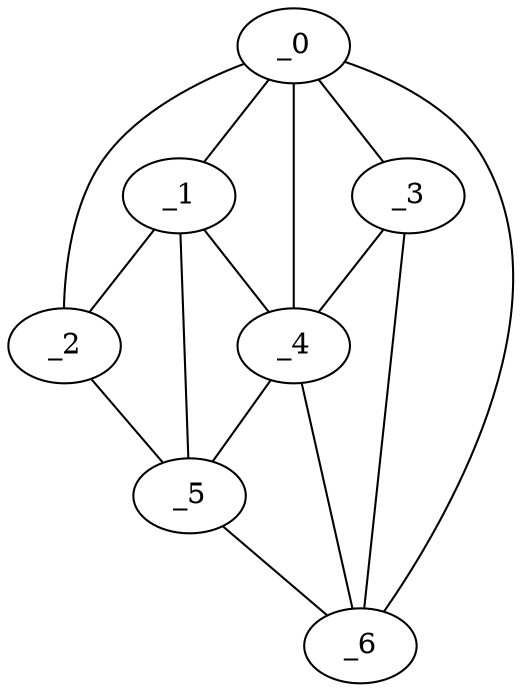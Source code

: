 graph "obj4__255.gxl" {
	_0	 [x=60,
		y=21];
	_1	 [x=63,
		y=49];
	_0 -- _1	 [valence=2];
	_2	 [x=63,
		y=56];
	_0 -- _2	 [valence=1];
	_3	 [x=67,
		y=25];
	_0 -- _3	 [valence=2];
	_4	 [x=70,
		y=33];
	_0 -- _4	 [valence=2];
	_6	 [x=98,
		y=37];
	_0 -- _6	 [valence=1];
	_1 -- _2	 [valence=1];
	_1 -- _4	 [valence=2];
	_5	 [x=97,
		y=48];
	_1 -- _5	 [valence=1];
	_2 -- _5	 [valence=1];
	_3 -- _4	 [valence=2];
	_3 -- _6	 [valence=1];
	_4 -- _5	 [valence=2];
	_4 -- _6	 [valence=1];
	_5 -- _6	 [valence=1];
}
